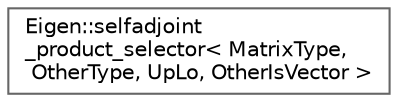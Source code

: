 digraph "类继承关系图"
{
 // LATEX_PDF_SIZE
  bgcolor="transparent";
  edge [fontname=Helvetica,fontsize=10,labelfontname=Helvetica,labelfontsize=10];
  node [fontname=Helvetica,fontsize=10,shape=box,height=0.2,width=0.4];
  rankdir="LR";
  Node0 [id="Node000000",label="Eigen::selfadjoint\l_product_selector\< MatrixType,\l OtherType, UpLo, OtherIsVector \>",height=0.2,width=0.4,color="grey40", fillcolor="white", style="filled",URL="$struct_eigen_1_1selfadjoint__product__selector.html",tooltip=" "];
}
